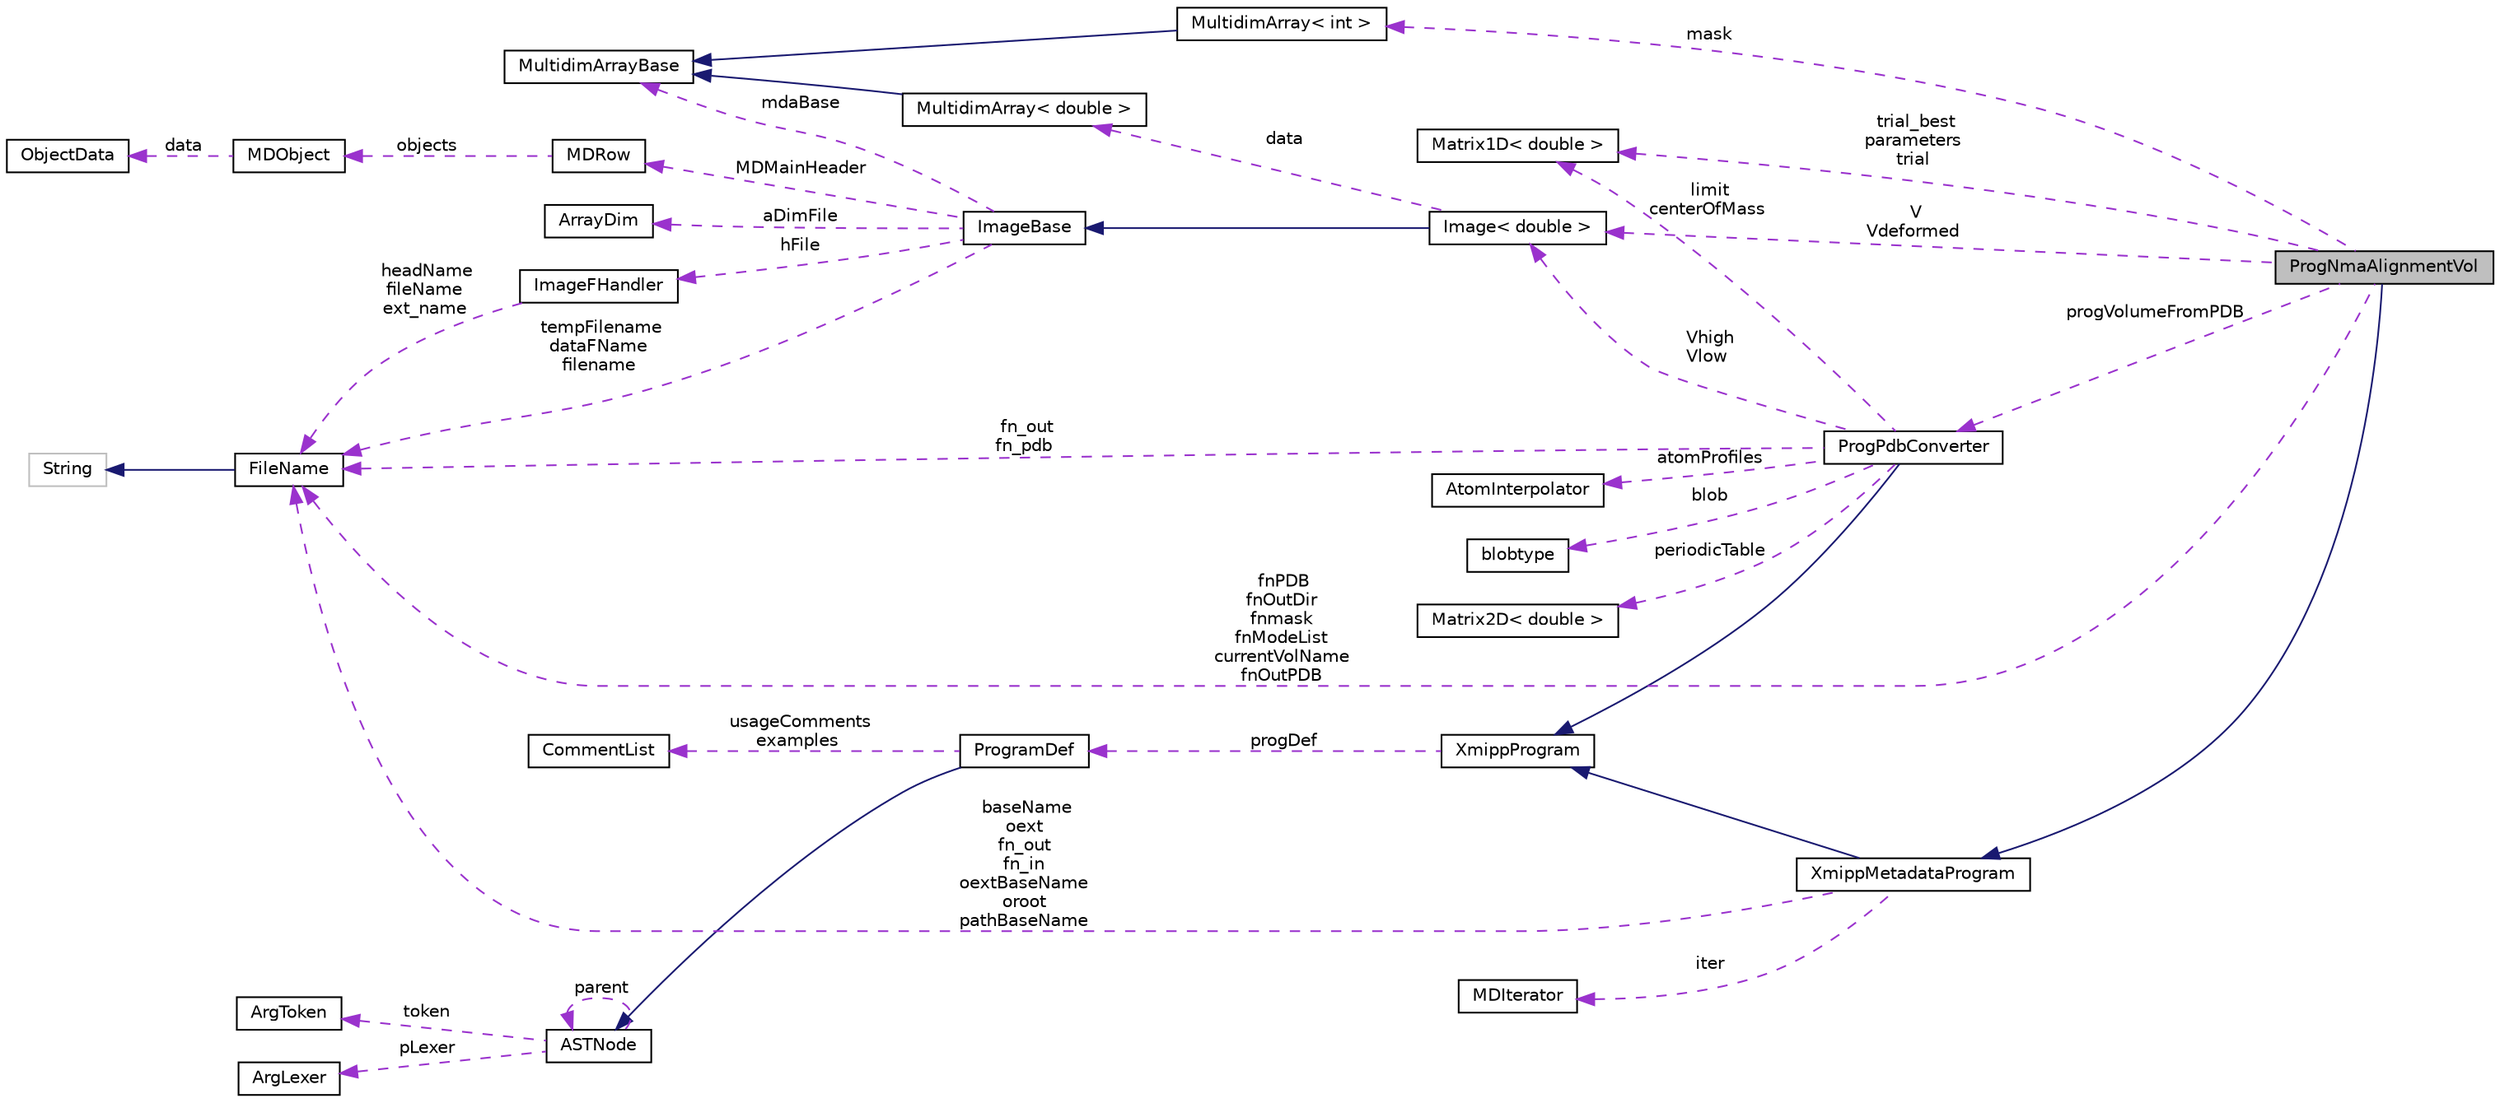 digraph "ProgNmaAlignmentVol"
{
  edge [fontname="Helvetica",fontsize="10",labelfontname="Helvetica",labelfontsize="10"];
  node [fontname="Helvetica",fontsize="10",shape=record];
  rankdir="LR";
  Node4 [label="ProgNmaAlignmentVol",height=0.2,width=0.4,color="black", fillcolor="grey75", style="filled", fontcolor="black"];
  Node5 -> Node4 [dir="back",color="midnightblue",fontsize="10",style="solid",fontname="Helvetica"];
  Node5 [label="XmippMetadataProgram",height=0.2,width=0.4,color="black", fillcolor="white", style="filled",URL="$classXmippMetadataProgram.html"];
  Node6 -> Node5 [dir="back",color="midnightblue",fontsize="10",style="solid",fontname="Helvetica"];
  Node6 [label="XmippProgram",height=0.2,width=0.4,color="black", fillcolor="white", style="filled",URL="$classXmippProgram.html"];
  Node7 -> Node6 [dir="back",color="darkorchid3",fontsize="10",style="dashed",label=" progDef" ,fontname="Helvetica"];
  Node7 [label="ProgramDef",height=0.2,width=0.4,color="black", fillcolor="white", style="filled",URL="$classProgramDef.html"];
  Node8 -> Node7 [dir="back",color="midnightblue",fontsize="10",style="solid",fontname="Helvetica"];
  Node8 [label="ASTNode",height=0.2,width=0.4,color="black", fillcolor="white", style="filled",URL="$classASTNode.html"];
  Node9 -> Node8 [dir="back",color="darkorchid3",fontsize="10",style="dashed",label=" token" ,fontname="Helvetica"];
  Node9 [label="ArgToken",height=0.2,width=0.4,color="black", fillcolor="white", style="filled",URL="$classArgToken.html"];
  Node10 -> Node8 [dir="back",color="darkorchid3",fontsize="10",style="dashed",label=" pLexer" ,fontname="Helvetica"];
  Node10 [label="ArgLexer",height=0.2,width=0.4,color="black", fillcolor="white", style="filled",URL="$classArgLexer.html"];
  Node8 -> Node8 [dir="back",color="darkorchid3",fontsize="10",style="dashed",label=" parent" ,fontname="Helvetica"];
  Node11 -> Node7 [dir="back",color="darkorchid3",fontsize="10",style="dashed",label=" usageComments\nexamples" ,fontname="Helvetica"];
  Node11 [label="CommentList",height=0.2,width=0.4,color="black", fillcolor="white", style="filled",URL="$classCommentList.html"];
  Node12 -> Node5 [dir="back",color="darkorchid3",fontsize="10",style="dashed",label=" iter" ,fontname="Helvetica"];
  Node12 [label="MDIterator",height=0.2,width=0.4,color="black", fillcolor="white", style="filled",URL="$classMDIterator.html"];
  Node13 -> Node5 [dir="back",color="darkorchid3",fontsize="10",style="dashed",label=" baseName\noext\nfn_out\nfn_in\noextBaseName\noroot\npathBaseName" ,fontname="Helvetica"];
  Node13 [label="FileName",height=0.2,width=0.4,color="black", fillcolor="white", style="filled",URL="$classFileName.html"];
  Node14 -> Node13 [dir="back",color="midnightblue",fontsize="10",style="solid",fontname="Helvetica"];
  Node14 [label="String",height=0.2,width=0.4,color="grey75", fillcolor="white", style="filled"];
  Node15 -> Node4 [dir="back",color="darkorchid3",fontsize="10",style="dashed",label=" V\nVdeformed" ,fontname="Helvetica"];
  Node15 [label="Image\< double \>",height=0.2,width=0.4,color="black", fillcolor="white", style="filled",URL="$classImage.html"];
  Node16 -> Node15 [dir="back",color="midnightblue",fontsize="10",style="solid",fontname="Helvetica"];
  Node16 [label="ImageBase",height=0.2,width=0.4,color="black", fillcolor="white", style="filled",URL="$classImageBase.html",tooltip="Image base class. "];
  Node17 -> Node16 [dir="back",color="darkorchid3",fontsize="10",style="dashed",label=" mdaBase" ,fontname="Helvetica"];
  Node17 [label="MultidimArrayBase",height=0.2,width=0.4,color="black", fillcolor="white", style="filled",URL="$classMultidimArrayBase.html"];
  Node18 -> Node16 [dir="back",color="darkorchid3",fontsize="10",style="dashed",label=" hFile" ,fontname="Helvetica"];
  Node18 [label="ImageFHandler",height=0.2,width=0.4,color="black", fillcolor="white", style="filled",URL="$structImageFHandler.html"];
  Node13 -> Node18 [dir="back",color="darkorchid3",fontsize="10",style="dashed",label=" headName\nfileName\next_name" ,fontname="Helvetica"];
  Node19 -> Node16 [dir="back",color="darkorchid3",fontsize="10",style="dashed",label=" MDMainHeader" ,fontname="Helvetica"];
  Node19 [label="MDRow",height=0.2,width=0.4,color="black", fillcolor="white", style="filled",URL="$classMDRow.html"];
  Node20 -> Node19 [dir="back",color="darkorchid3",fontsize="10",style="dashed",label=" objects" ,fontname="Helvetica"];
  Node20 [label="MDObject",height=0.2,width=0.4,color="black", fillcolor="white", style="filled",URL="$classMDObject.html"];
  Node21 -> Node20 [dir="back",color="darkorchid3",fontsize="10",style="dashed",label=" data" ,fontname="Helvetica"];
  Node21 [label="ObjectData",height=0.2,width=0.4,color="black", fillcolor="white", style="filled",URL="$unionObjectData.html"];
  Node22 -> Node16 [dir="back",color="darkorchid3",fontsize="10",style="dashed",label=" aDimFile" ,fontname="Helvetica"];
  Node22 [label="ArrayDim",height=0.2,width=0.4,color="black", fillcolor="white", style="filled",URL="$structArrayDim.html"];
  Node13 -> Node16 [dir="back",color="darkorchid3",fontsize="10",style="dashed",label=" tempFilename\ndataFName\nfilename" ,fontname="Helvetica"];
  Node23 -> Node15 [dir="back",color="darkorchid3",fontsize="10",style="dashed",label=" data" ,fontname="Helvetica"];
  Node23 [label="MultidimArray\< double \>",height=0.2,width=0.4,color="black", fillcolor="white", style="filled",URL="$classMultidimArray.html"];
  Node17 -> Node23 [dir="back",color="midnightblue",fontsize="10",style="solid",fontname="Helvetica"];
  Node24 -> Node4 [dir="back",color="darkorchid3",fontsize="10",style="dashed",label=" trial_best\nparameters\ntrial" ,fontname="Helvetica"];
  Node24 [label="Matrix1D\< double \>",height=0.2,width=0.4,color="black", fillcolor="white", style="filled",URL="$classMatrix1D.html"];
  Node25 -> Node4 [dir="back",color="darkorchid3",fontsize="10",style="dashed",label=" progVolumeFromPDB" ,fontname="Helvetica"];
  Node25 [label="ProgPdbConverter",height=0.2,width=0.4,color="black", fillcolor="white", style="filled",URL="$classProgPdbConverter.html"];
  Node6 -> Node25 [dir="back",color="midnightblue",fontsize="10",style="solid",fontname="Helvetica"];
  Node26 -> Node25 [dir="back",color="darkorchid3",fontsize="10",style="dashed",label=" blob" ,fontname="Helvetica"];
  Node26 [label="blobtype",height=0.2,width=0.4,color="black", fillcolor="white", style="filled",URL="$structblobtype.html"];
  Node27 -> Node25 [dir="back",color="darkorchid3",fontsize="10",style="dashed",label=" periodicTable" ,fontname="Helvetica"];
  Node27 [label="Matrix2D\< double \>",height=0.2,width=0.4,color="black", fillcolor="white", style="filled",URL="$classMatrix2D.html"];
  Node15 -> Node25 [dir="back",color="darkorchid3",fontsize="10",style="dashed",label=" Vhigh\nVlow" ,fontname="Helvetica"];
  Node24 -> Node25 [dir="back",color="darkorchid3",fontsize="10",style="dashed",label=" limit\ncenterOfMass" ,fontname="Helvetica"];
  Node28 -> Node25 [dir="back",color="darkorchid3",fontsize="10",style="dashed",label=" atomProfiles" ,fontname="Helvetica"];
  Node28 [label="AtomInterpolator",height=0.2,width=0.4,color="black", fillcolor="white", style="filled",URL="$classAtomInterpolator.html"];
  Node13 -> Node25 [dir="back",color="darkorchid3",fontsize="10",style="dashed",label=" fn_out\nfn_pdb" ,fontname="Helvetica"];
  Node29 -> Node4 [dir="back",color="darkorchid3",fontsize="10",style="dashed",label=" mask" ,fontname="Helvetica"];
  Node29 [label="MultidimArray\< int \>",height=0.2,width=0.4,color="black", fillcolor="white", style="filled",URL="$classMultidimArray.html"];
  Node17 -> Node29 [dir="back",color="midnightblue",fontsize="10",style="solid",fontname="Helvetica"];
  Node13 -> Node4 [dir="back",color="darkorchid3",fontsize="10",style="dashed",label=" fnPDB\nfnOutDir\nfnmask\nfnModeList\ncurrentVolName\nfnOutPDB" ,fontname="Helvetica"];
}
